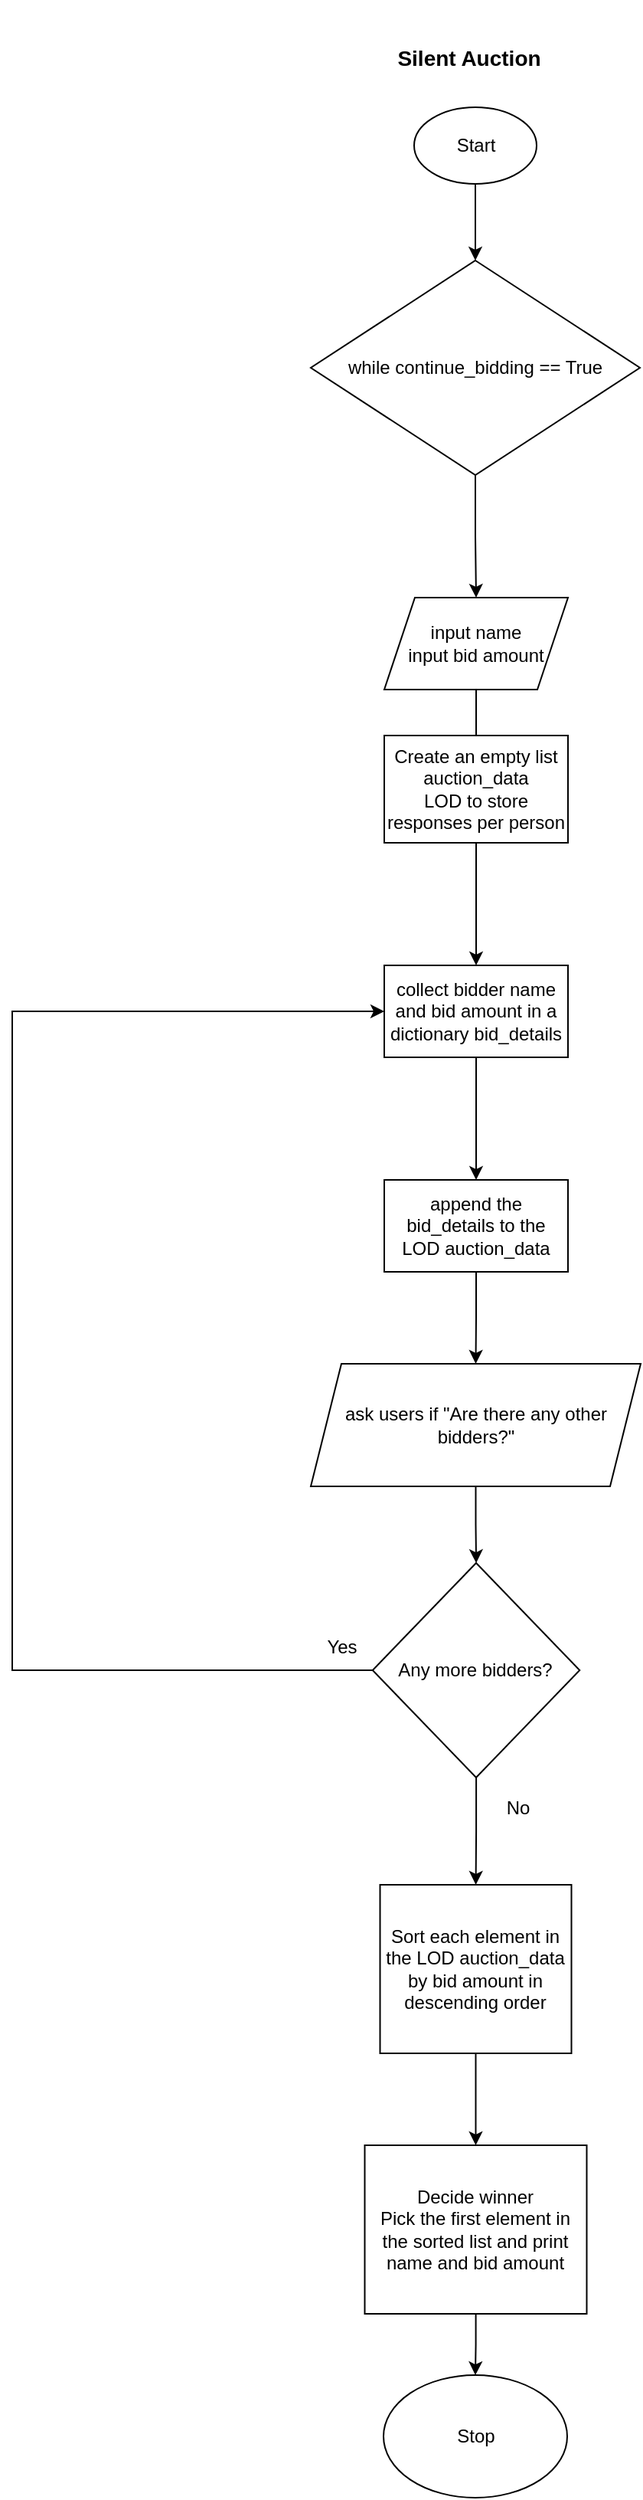<mxfile version="20.7.4" type="github">
  <diagram id="PF6a7tQNFdjgtD0JMTZA" name="Page-1">
    <mxGraphModel dx="1050" dy="1666" grid="1" gridSize="10" guides="1" tooltips="1" connect="1" arrows="1" fold="1" page="1" pageScale="1" pageWidth="850" pageHeight="1100" math="0" shadow="0">
      <root>
        <mxCell id="0" />
        <mxCell id="1" parent="0" />
        <mxCell id="RTnkz_iMT8YpOQ4p1BW1-12" value="" style="edgeStyle=orthogonalEdgeStyle;rounded=0;orthogonalLoop=1;jettySize=auto;html=1;" parent="1" source="RTnkz_iMT8YpOQ4p1BW1-1" target="RTnkz_iMT8YpOQ4p1BW1-7" edge="1">
          <mxGeometry relative="1" as="geometry" />
        </mxCell>
        <mxCell id="RTnkz_iMT8YpOQ4p1BW1-1" value="&lt;div&gt;input name&lt;/div&gt;&lt;div&gt;input bid amount&lt;br&gt;&lt;/div&gt;" style="shape=parallelogram;perimeter=parallelogramPerimeter;whiteSpace=wrap;html=1;fixedSize=1;" parent="1" vertex="1">
          <mxGeometry x="363" y="380" width="120" height="60" as="geometry" />
        </mxCell>
        <mxCell id="RTnkz_iMT8YpOQ4p1BW1-25" value="" style="edgeStyle=orthogonalEdgeStyle;rounded=0;orthogonalLoop=1;jettySize=auto;html=1;" parent="1" source="RTnkz_iMT8YpOQ4p1BW1-2" target="RTnkz_iMT8YpOQ4p1BW1-10" edge="1">
          <mxGeometry relative="1" as="geometry" />
        </mxCell>
        <mxCell id="RTnkz_iMT8YpOQ4p1BW1-2" value="Start" style="ellipse;whiteSpace=wrap;html=1;" parent="1" vertex="1">
          <mxGeometry x="382.5" y="60" width="80" height="50" as="geometry" />
        </mxCell>
        <mxCell id="RTnkz_iMT8YpOQ4p1BW1-4" value="&lt;div&gt;Create an empty list auction_data&lt;/div&gt;&lt;div&gt;LOD to store responses per person&lt;br&gt;&lt;/div&gt;" style="rounded=0;whiteSpace=wrap;html=1;" parent="1" vertex="1">
          <mxGeometry x="363" y="470" width="120" height="70" as="geometry" />
        </mxCell>
        <mxCell id="RTnkz_iMT8YpOQ4p1BW1-20" value="" style="edgeStyle=orthogonalEdgeStyle;rounded=0;orthogonalLoop=1;jettySize=auto;html=1;" parent="1" source="RTnkz_iMT8YpOQ4p1BW1-6" target="RTnkz_iMT8YpOQ4p1BW1-17" edge="1">
          <mxGeometry relative="1" as="geometry" />
        </mxCell>
        <mxCell id="RTnkz_iMT8YpOQ4p1BW1-6" value="&lt;div&gt;append the bid_details to the LOD auction_data&lt;/div&gt;" style="rounded=0;whiteSpace=wrap;html=1;" parent="1" vertex="1">
          <mxGeometry x="363" y="760" width="120" height="60" as="geometry" />
        </mxCell>
        <mxCell id="RTnkz_iMT8YpOQ4p1BW1-14" value="" style="edgeStyle=orthogonalEdgeStyle;rounded=0;orthogonalLoop=1;jettySize=auto;html=1;" parent="1" source="RTnkz_iMT8YpOQ4p1BW1-7" target="RTnkz_iMT8YpOQ4p1BW1-6" edge="1">
          <mxGeometry relative="1" as="geometry" />
        </mxCell>
        <mxCell id="RTnkz_iMT8YpOQ4p1BW1-7" value="collect bidder name and bid amount in a dictionary bid_details" style="rounded=0;whiteSpace=wrap;html=1;" parent="1" vertex="1">
          <mxGeometry x="363" y="620" width="120" height="60" as="geometry" />
        </mxCell>
        <mxCell id="RTnkz_iMT8YpOQ4p1BW1-16" value="" style="edgeStyle=orthogonalEdgeStyle;rounded=0;orthogonalLoop=1;jettySize=auto;html=1;" parent="1" source="RTnkz_iMT8YpOQ4p1BW1-8" target="RTnkz_iMT8YpOQ4p1BW1-9" edge="1">
          <mxGeometry relative="1" as="geometry" />
        </mxCell>
        <mxCell id="RTnkz_iMT8YpOQ4p1BW1-8" value="Sort each element in the LOD auction_data by bid amount in descending order" style="rounded=0;whiteSpace=wrap;html=1;" parent="1" vertex="1">
          <mxGeometry x="360.25" y="1220" width="125" height="110" as="geometry" />
        </mxCell>
        <mxCell id="RTnkz_iMT8YpOQ4p1BW1-27" value="" style="edgeStyle=orthogonalEdgeStyle;rounded=0;orthogonalLoop=1;jettySize=auto;html=1;" parent="1" source="RTnkz_iMT8YpOQ4p1BW1-9" target="RTnkz_iMT8YpOQ4p1BW1-26" edge="1">
          <mxGeometry relative="1" as="geometry" />
        </mxCell>
        <mxCell id="RTnkz_iMT8YpOQ4p1BW1-9" value="&lt;div&gt;Decide winner&lt;br&gt;&lt;/div&gt;&lt;div&gt;Pick the first element in the sorted list and print name and bid amount&lt;/div&gt;" style="rounded=0;whiteSpace=wrap;html=1;" parent="1" vertex="1">
          <mxGeometry x="350.25" y="1390" width="145" height="110" as="geometry" />
        </mxCell>
        <mxCell id="RTnkz_iMT8YpOQ4p1BW1-11" value="" style="edgeStyle=orthogonalEdgeStyle;rounded=0;orthogonalLoop=1;jettySize=auto;html=1;" parent="1" source="RTnkz_iMT8YpOQ4p1BW1-10" target="RTnkz_iMT8YpOQ4p1BW1-1" edge="1">
          <mxGeometry relative="1" as="geometry" />
        </mxCell>
        <mxCell id="RTnkz_iMT8YpOQ4p1BW1-10" value="while continue_bidding == True" style="rhombus;whiteSpace=wrap;html=1;" parent="1" vertex="1">
          <mxGeometry x="315" y="160" width="215" height="140" as="geometry" />
        </mxCell>
        <mxCell id="RTnkz_iMT8YpOQ4p1BW1-21" value="" style="edgeStyle=orthogonalEdgeStyle;rounded=0;orthogonalLoop=1;jettySize=auto;html=1;" parent="1" source="RTnkz_iMT8YpOQ4p1BW1-17" target="RTnkz_iMT8YpOQ4p1BW1-18" edge="1">
          <mxGeometry relative="1" as="geometry" />
        </mxCell>
        <mxCell id="RTnkz_iMT8YpOQ4p1BW1-17" value="ask users if &quot;Are there any other bidders?&quot;" style="shape=parallelogram;perimeter=parallelogramPerimeter;whiteSpace=wrap;html=1;fixedSize=1;" parent="1" vertex="1">
          <mxGeometry x="315" y="880" width="215.5" height="80" as="geometry" />
        </mxCell>
        <mxCell id="RTnkz_iMT8YpOQ4p1BW1-19" style="edgeStyle=orthogonalEdgeStyle;rounded=0;orthogonalLoop=1;jettySize=auto;html=1;entryX=0;entryY=0.5;entryDx=0;entryDy=0;" parent="1" source="RTnkz_iMT8YpOQ4p1BW1-18" target="RTnkz_iMT8YpOQ4p1BW1-7" edge="1">
          <mxGeometry relative="1" as="geometry">
            <mxPoint x="120" y="600" as="targetPoint" />
            <Array as="points">
              <mxPoint x="120" y="1080" />
              <mxPoint x="120" y="650" />
            </Array>
          </mxGeometry>
        </mxCell>
        <mxCell id="RTnkz_iMT8YpOQ4p1BW1-23" value="" style="edgeStyle=orthogonalEdgeStyle;rounded=0;orthogonalLoop=1;jettySize=auto;html=1;" parent="1" source="RTnkz_iMT8YpOQ4p1BW1-18" target="RTnkz_iMT8YpOQ4p1BW1-8" edge="1">
          <mxGeometry relative="1" as="geometry" />
        </mxCell>
        <mxCell id="RTnkz_iMT8YpOQ4p1BW1-18" value="Any more bidders?" style="rhombus;whiteSpace=wrap;html=1;" parent="1" vertex="1">
          <mxGeometry x="355.38" y="1010" width="135.25" height="140" as="geometry" />
        </mxCell>
        <mxCell id="RTnkz_iMT8YpOQ4p1BW1-22" value="Yes" style="text;html=1;align=center;verticalAlign=middle;resizable=0;points=[];autosize=1;strokeColor=none;fillColor=none;" parent="1" vertex="1">
          <mxGeometry x="315" y="1050" width="40" height="30" as="geometry" />
        </mxCell>
        <mxCell id="RTnkz_iMT8YpOQ4p1BW1-24" value="&lt;div&gt;No&lt;/div&gt;" style="text;html=1;align=center;verticalAlign=middle;resizable=0;points=[];autosize=1;strokeColor=none;fillColor=none;" parent="1" vertex="1">
          <mxGeometry x="430" y="1155" width="40" height="30" as="geometry" />
        </mxCell>
        <mxCell id="RTnkz_iMT8YpOQ4p1BW1-26" value="Stop" style="ellipse;whiteSpace=wrap;html=1;" parent="1" vertex="1">
          <mxGeometry x="362.5" y="1540" width="120" height="80" as="geometry" />
        </mxCell>
        <mxCell id="RTnkz_iMT8YpOQ4p1BW1-28" value="&lt;h1&gt;&lt;font style=&quot;font-size: 14px;&quot;&gt;&lt;b&gt;Silent Auction&lt;/b&gt;&lt;/font&gt;&lt;/h1&gt;" style="text;html=1;align=center;verticalAlign=middle;resizable=0;points=[];autosize=1;strokeColor=none;fillColor=none;" parent="1" vertex="1">
          <mxGeometry x="352.5" y="-10" width="130" height="70" as="geometry" />
        </mxCell>
      </root>
    </mxGraphModel>
  </diagram>
</mxfile>
